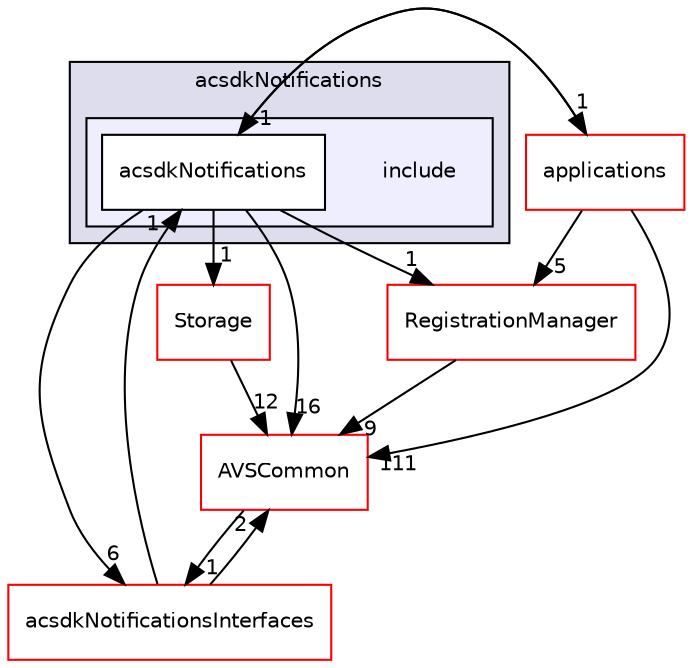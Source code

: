 digraph "/workplace/avs-device-sdk/capabilities/Notifications/acsdkNotifications/include" {
  compound=true
  node [ fontsize="10", fontname="Helvetica"];
  edge [ labelfontsize="10", labelfontname="Helvetica"];
  subgraph clusterdir_c561697a2a7f13e0483afc1a192409a3 {
    graph [ bgcolor="#ddddee", pencolor="black", label="acsdkNotifications" fontname="Helvetica", fontsize="10", URL="dir_c561697a2a7f13e0483afc1a192409a3.html"]
  subgraph clusterdir_09c3178ac86c6d0f942bd1f815522eaa {
    graph [ bgcolor="#eeeeff", pencolor="black", label="" URL="dir_09c3178ac86c6d0f942bd1f815522eaa.html"];
    dir_09c3178ac86c6d0f942bd1f815522eaa [shape=plaintext label="include"];
    dir_c541f6326be34eb2ad7aeae872e5f18c [shape=box label="acsdkNotifications" color="black" fillcolor="white" style="filled" URL="dir_c541f6326be34eb2ad7aeae872e5f18c.html"];
  }
  }
  dir_a6e4fee11f07c3b70486e88fe92cbbdc [shape=box label="applications" fillcolor="white" style="filled" color="red" URL="dir_a6e4fee11f07c3b70486e88fe92cbbdc.html"];
  dir_d29c5f5a2915d6c5388c9daae4f109c7 [shape=box label="Storage" fillcolor="white" style="filled" color="red" URL="dir_d29c5f5a2915d6c5388c9daae4f109c7.html"];
  dir_13e65effb2bde530b17b3d5eefcd0266 [shape=box label="AVSCommon" fillcolor="white" style="filled" color="red" URL="dir_13e65effb2bde530b17b3d5eefcd0266.html"];
  dir_b14333b5607b47fe7356eaa790107bd3 [shape=box label="RegistrationManager" fillcolor="white" style="filled" color="red" URL="dir_b14333b5607b47fe7356eaa790107bd3.html"];
  dir_32457a92ec50e6583d325bd5e2d9f88d [shape=box label="acsdkNotificationsInterfaces" fillcolor="white" style="filled" color="red" URL="dir_32457a92ec50e6583d325bd5e2d9f88d.html"];
  dir_a6e4fee11f07c3b70486e88fe92cbbdc->dir_13e65effb2bde530b17b3d5eefcd0266 [headlabel="111", labeldistance=1.5 headhref="dir_000028_000017.html"];
  dir_a6e4fee11f07c3b70486e88fe92cbbdc->dir_b14333b5607b47fe7356eaa790107bd3 [headlabel="5", labeldistance=1.5 headhref="dir_000028_000524.html"];
  dir_a6e4fee11f07c3b70486e88fe92cbbdc->dir_c541f6326be34eb2ad7aeae872e5f18c [headlabel="1", labeldistance=1.5 headhref="dir_000028_000137.html"];
  dir_d29c5f5a2915d6c5388c9daae4f109c7->dir_13e65effb2bde530b17b3d5eefcd0266 [headlabel="12", labeldistance=1.5 headhref="dir_000594_000017.html"];
  dir_13e65effb2bde530b17b3d5eefcd0266->dir_32457a92ec50e6583d325bd5e2d9f88d [headlabel="1", labeldistance=1.5 headhref="dir_000017_000316.html"];
  dir_b14333b5607b47fe7356eaa790107bd3->dir_13e65effb2bde530b17b3d5eefcd0266 [headlabel="9", labeldistance=1.5 headhref="dir_000524_000017.html"];
  dir_c541f6326be34eb2ad7aeae872e5f18c->dir_a6e4fee11f07c3b70486e88fe92cbbdc [headlabel="1", labeldistance=1.5 headhref="dir_000137_000028.html"];
  dir_c541f6326be34eb2ad7aeae872e5f18c->dir_d29c5f5a2915d6c5388c9daae4f109c7 [headlabel="1", labeldistance=1.5 headhref="dir_000137_000594.html"];
  dir_c541f6326be34eb2ad7aeae872e5f18c->dir_13e65effb2bde530b17b3d5eefcd0266 [headlabel="16", labeldistance=1.5 headhref="dir_000137_000017.html"];
  dir_c541f6326be34eb2ad7aeae872e5f18c->dir_b14333b5607b47fe7356eaa790107bd3 [headlabel="1", labeldistance=1.5 headhref="dir_000137_000524.html"];
  dir_c541f6326be34eb2ad7aeae872e5f18c->dir_32457a92ec50e6583d325bd5e2d9f88d [headlabel="6", labeldistance=1.5 headhref="dir_000137_000316.html"];
  dir_32457a92ec50e6583d325bd5e2d9f88d->dir_13e65effb2bde530b17b3d5eefcd0266 [headlabel="2", labeldistance=1.5 headhref="dir_000316_000017.html"];
  dir_32457a92ec50e6583d325bd5e2d9f88d->dir_c541f6326be34eb2ad7aeae872e5f18c [headlabel="1", labeldistance=1.5 headhref="dir_000316_000137.html"];
}
